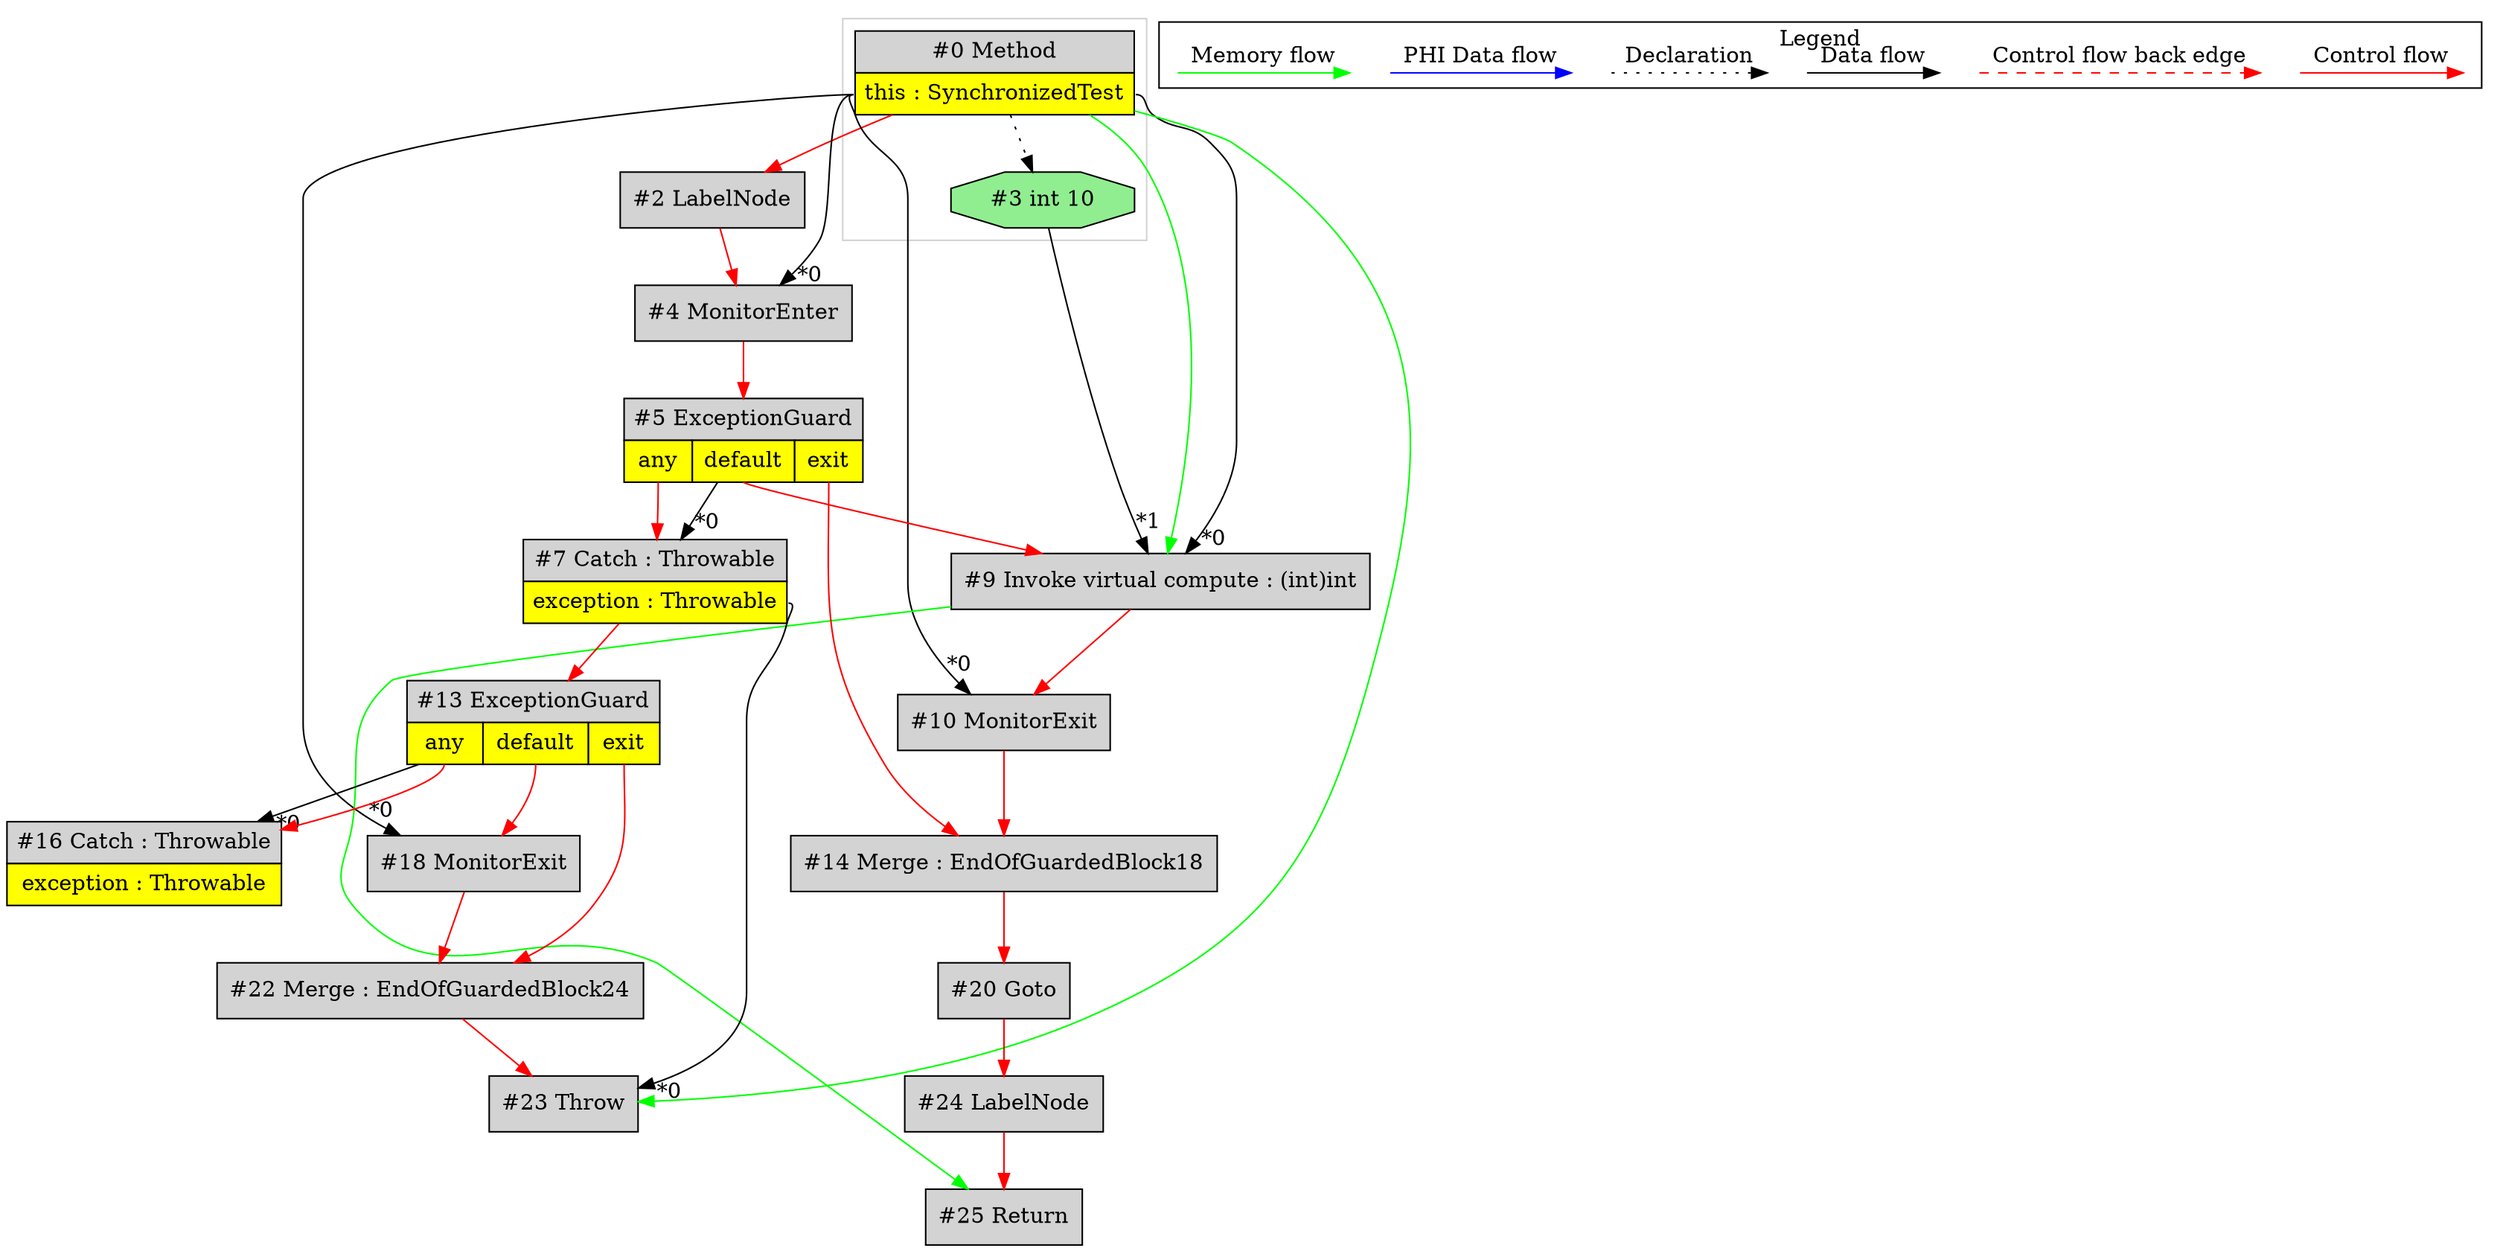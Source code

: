 digraph {
 ordering="in";
 node0[margin="0", label=<<table border="0" cellborder="1" cellspacing="0" cellpadding="5"><tr><td colspan="1">#0 Method</td></tr><tr><td port="prj1" bgcolor="yellow">this : SynchronizedTest</td></tr></table>>,shape=none, fillcolor=lightgrey, style=filled];
 node2[label="#2 LabelNode",shape=box, fillcolor=lightgrey, style=filled];
 node0 -> node2[labeldistance=2, color=red, fontcolor=red];
 node4[label="#4 MonitorEnter",shape=box, fillcolor=lightgrey, style=filled];
 node0:prj1 -> node4[headlabel="*0", labeldistance=2];
 node2 -> node4[labeldistance=2, color=red, fontcolor=red];
 node10[label="#10 MonitorExit",shape=box, fillcolor=lightgrey, style=filled];
 node0:prj1 -> node10[headlabel="*0", labeldistance=2];
 node9 -> node10[labeldistance=2, color=red, fontcolor=red];
 node9[label="#9 Invoke virtual compute : (int)int",shape=box, fillcolor=lightgrey, style=filled];
 node0:prj1 -> node9[headlabel="*0", labeldistance=2];
 node3 -> node9[headlabel="*1", labeldistance=2];
 node5:prj8 -> node9[labeldistance=2, color=red, fontcolor=red];
 node0 -> node9[labeldistance=2, color=green, constraint=false];
 node5[margin="0", label=<<table border="0" cellborder="1" cellspacing="0" cellpadding="5"><tr><td colspan="3">#5 ExceptionGuard</td></tr><tr><td port="prj6" bgcolor="yellow">any</td><td port="prj8" bgcolor="yellow">default</td><td port="prj11" bgcolor="yellow">exit</td></tr></table>>,shape=none, fillcolor=lightgrey, style=filled];
 node4 -> node5[labeldistance=2, color=red, fontcolor=red];
 node7[margin="0", label=<<table border="0" cellborder="1" cellspacing="0" cellpadding="5"><tr><td colspan="1">#7 Catch : Throwable</td></tr><tr><td port="prj12" bgcolor="yellow">exception : Throwable</td></tr></table>>,shape=none, fillcolor=lightgrey, style=filled];
 node5 -> node7[headlabel="*0", labeldistance=2];
 node5:prj6 -> node7[labeldistance=2, color=red, fontcolor=red];
 node13[margin="0", label=<<table border="0" cellborder="1" cellspacing="0" cellpadding="5"><tr><td colspan="3">#13 ExceptionGuard</td></tr><tr><td port="prj15" bgcolor="yellow">any</td><td port="prj17" bgcolor="yellow">default</td><td port="prj19" bgcolor="yellow">exit</td></tr></table>>,shape=none, fillcolor=lightgrey, style=filled];
 node7 -> node13[labeldistance=2, color=red, fontcolor=red];
 node22[label="#22 Merge : EndOfGuardedBlock24",shape=box, fillcolor=lightgrey, style=filled];
 node18 -> node22[labeldistance=2, color=red, fontcolor=red];
 node13:prj19 -> node22[labeldistance=2, color=red, fontcolor=red];
 node18[label="#18 MonitorExit",shape=box, fillcolor=lightgrey, style=filled];
 node0:prj1 -> node18[headlabel="*0", labeldistance=2];
 node13:prj17 -> node18[labeldistance=2, color=red, fontcolor=red];
 node23[label="#23 Throw",shape=box, fillcolor=lightgrey, style=filled];
 node7:prj12 -> node23[headlabel="*0", labeldistance=2];
 node22 -> node23[labeldistance=2, color=red, fontcolor=red];
 node0 -> node23[labeldistance=2, color=green, constraint=false];
 node16[margin="0", label=<<table border="0" cellborder="1" cellspacing="0" cellpadding="5"><tr><td colspan="1">#16 Catch : Throwable</td></tr><tr><td port="prj21" bgcolor="yellow">exception : Throwable</td></tr></table>>,shape=none, fillcolor=lightgrey, style=filled];
 node13 -> node16[headlabel="*0", labeldistance=2];
 node13:prj15 -> node16[labeldistance=2, color=red, fontcolor=red];
 node14[label="#14 Merge : EndOfGuardedBlock18",shape=box, fillcolor=lightgrey, style=filled];
 node10 -> node14[labeldistance=2, color=red, fontcolor=red];
 node5:prj11 -> node14[labeldistance=2, color=red, fontcolor=red];
 node20[label="#20 Goto",shape=box, fillcolor=lightgrey, style=filled];
 node14 -> node20[labeldistance=2, color=red, fontcolor=red];
 node24[label="#24 LabelNode",shape=box, fillcolor=lightgrey, style=filled];
 node20 -> node24[labeldistance=2, color=red, fontcolor=red];
 node25[label="#25 Return",shape=box, fillcolor=lightgrey, style=filled];
 node24 -> node25[labeldistance=2, color=red, fontcolor=red];
 node9 -> node25[labeldistance=2, color=green, constraint=false];
 node3[label="#3 int 10",shape=octagon, fillcolor=lightgreen, style=filled];
 node0 -> node3[style=dotted];
 subgraph cluster_0 {
  color=lightgray;
  node0;
  node3;
 }
 subgraph cluster_000 {
  label = "Legend";
  node [shape=point]
  {
   rank=same;
   c0 [style = invis];
   c1 [style = invis];
   c2 [style = invis];
   c3 [style = invis];
   d0 [style = invis];
   d1 [style = invis];
   d2 [style = invis];
   d3 [style = invis];
   d4 [style = invis];
   d5 [style = invis];
   d6 [style = invis];
   d7 [style = invis];
  }
  c0 -> c1 [label="Control flow", style=solid, color=red]
  c2 -> c3 [label="Control flow back edge", style=dashed, color=red]
  d0 -> d1 [label="Data flow"]
  d2 -> d3 [label="Declaration", style=dotted]
  d4 -> d5 [label="PHI Data flow", color=blue]
  d6 -> d7 [label="Memory flow", color=green]
 }

}
